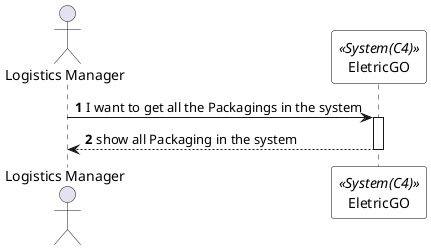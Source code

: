 @startuml getAllPackagingSSD
autonumber

skinparam sequence {
ParticipantBorderColor black
ParticipantBackgroundColor white
}

actor "Logistics Manager" as admin
participant EletricGO as system <<System(C4)>>


admin -> system: I want to get all the Packagings in the system
activate system

system --> admin: show all Packaging in the system
deactivate system

deactivate system
deactivate admin

@enduml